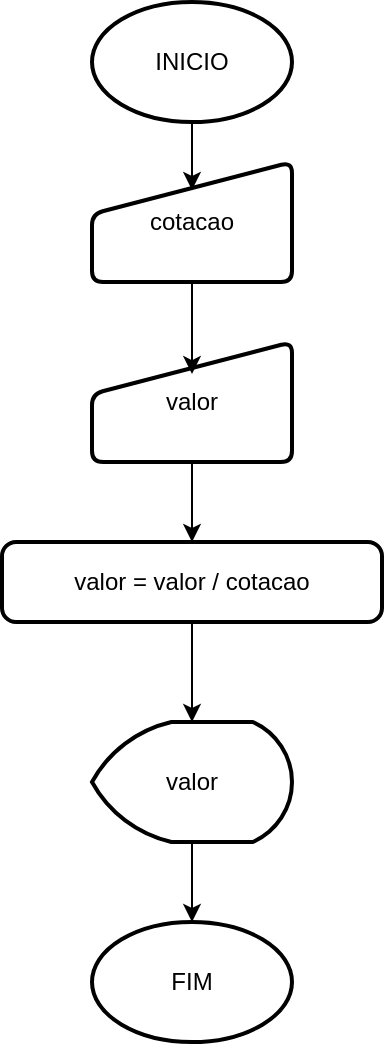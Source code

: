 <mxfile version="26.0.7">
  <diagram name="Página-1" id="Q7C1ZNsz_t4TPiqAThZ-">
    <mxGraphModel dx="1390" dy="761" grid="1" gridSize="10" guides="1" tooltips="1" connect="1" arrows="1" fold="1" page="1" pageScale="1" pageWidth="827" pageHeight="1169" math="0" shadow="0">
      <root>
        <mxCell id="0" />
        <mxCell id="1" parent="0" />
        <mxCell id="-D1oLmt3yiWV7h7ndBA1-1" value="INICIO" style="strokeWidth=2;html=1;shape=mxgraph.flowchart.start_1;whiteSpace=wrap;" vertex="1" parent="1">
          <mxGeometry x="340" y="20" width="100" height="60" as="geometry" />
        </mxCell>
        <mxCell id="-D1oLmt3yiWV7h7ndBA1-2" value="FIM" style="strokeWidth=2;html=1;shape=mxgraph.flowchart.start_1;whiteSpace=wrap;" vertex="1" parent="1">
          <mxGeometry x="340" y="480" width="100" height="60" as="geometry" />
        </mxCell>
        <mxCell id="-D1oLmt3yiWV7h7ndBA1-3" value="cotacao" style="html=1;strokeWidth=2;shape=manualInput;whiteSpace=wrap;rounded=1;size=26;arcSize=11;" vertex="1" parent="1">
          <mxGeometry x="340" y="100" width="100" height="60" as="geometry" />
        </mxCell>
        <mxCell id="-D1oLmt3yiWV7h7ndBA1-8" style="edgeStyle=orthogonalEdgeStyle;rounded=0;orthogonalLoop=1;jettySize=auto;html=1;entryX=0.5;entryY=0;entryDx=0;entryDy=0;" edge="1" parent="1" source="-D1oLmt3yiWV7h7ndBA1-4" target="-D1oLmt3yiWV7h7ndBA1-7">
          <mxGeometry relative="1" as="geometry" />
        </mxCell>
        <mxCell id="-D1oLmt3yiWV7h7ndBA1-4" value="valor" style="html=1;strokeWidth=2;shape=manualInput;whiteSpace=wrap;rounded=1;size=26;arcSize=11;" vertex="1" parent="1">
          <mxGeometry x="340" y="190" width="100" height="60" as="geometry" />
        </mxCell>
        <mxCell id="-D1oLmt3yiWV7h7ndBA1-5" style="edgeStyle=orthogonalEdgeStyle;rounded=0;orthogonalLoop=1;jettySize=auto;html=1;entryX=0.5;entryY=0.233;entryDx=0;entryDy=0;entryPerimeter=0;" edge="1" parent="1" source="-D1oLmt3yiWV7h7ndBA1-1" target="-D1oLmt3yiWV7h7ndBA1-3">
          <mxGeometry relative="1" as="geometry" />
        </mxCell>
        <mxCell id="-D1oLmt3yiWV7h7ndBA1-6" style="edgeStyle=orthogonalEdgeStyle;rounded=0;orthogonalLoop=1;jettySize=auto;html=1;entryX=0.5;entryY=0.267;entryDx=0;entryDy=0;entryPerimeter=0;" edge="1" parent="1" source="-D1oLmt3yiWV7h7ndBA1-3" target="-D1oLmt3yiWV7h7ndBA1-4">
          <mxGeometry relative="1" as="geometry" />
        </mxCell>
        <mxCell id="-D1oLmt3yiWV7h7ndBA1-7" value="valor = valor / cotacao" style="rounded=1;whiteSpace=wrap;html=1;absoluteArcSize=1;arcSize=14;strokeWidth=2;" vertex="1" parent="1">
          <mxGeometry x="295" y="290" width="190" height="40" as="geometry" />
        </mxCell>
        <mxCell id="-D1oLmt3yiWV7h7ndBA1-10" value="valor" style="strokeWidth=2;html=1;shape=mxgraph.flowchart.display;whiteSpace=wrap;" vertex="1" parent="1">
          <mxGeometry x="340" y="380" width="100" height="60" as="geometry" />
        </mxCell>
        <mxCell id="-D1oLmt3yiWV7h7ndBA1-11" style="edgeStyle=orthogonalEdgeStyle;rounded=0;orthogonalLoop=1;jettySize=auto;html=1;entryX=0.5;entryY=0;entryDx=0;entryDy=0;entryPerimeter=0;" edge="1" parent="1" source="-D1oLmt3yiWV7h7ndBA1-7" target="-D1oLmt3yiWV7h7ndBA1-10">
          <mxGeometry relative="1" as="geometry" />
        </mxCell>
        <mxCell id="-D1oLmt3yiWV7h7ndBA1-12" style="edgeStyle=orthogonalEdgeStyle;rounded=0;orthogonalLoop=1;jettySize=auto;html=1;entryX=0.5;entryY=0;entryDx=0;entryDy=0;entryPerimeter=0;" edge="1" parent="1" source="-D1oLmt3yiWV7h7ndBA1-10" target="-D1oLmt3yiWV7h7ndBA1-2">
          <mxGeometry relative="1" as="geometry" />
        </mxCell>
      </root>
    </mxGraphModel>
  </diagram>
</mxfile>
